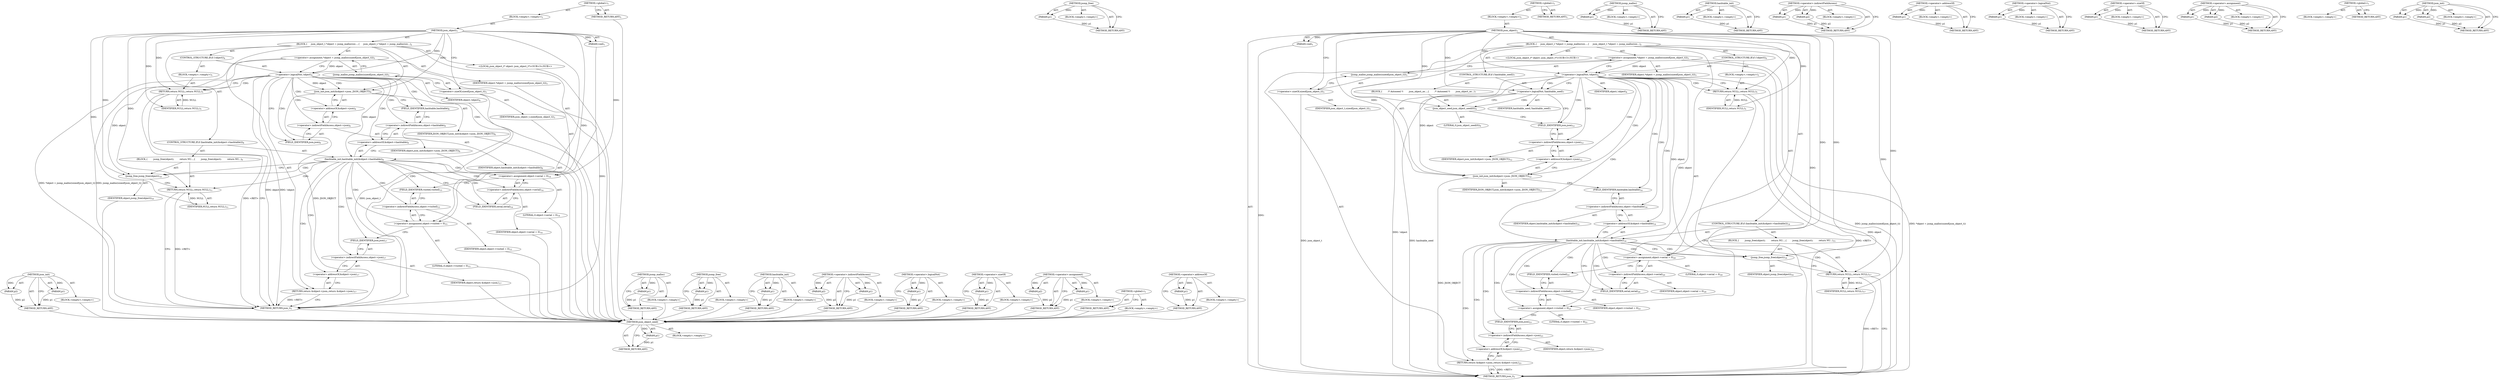 digraph "json_init" {
vulnerable_95 [label=<(METHOD,json_init)>];
vulnerable_96 [label=<(PARAM,p1)>];
vulnerable_97 [label=<(PARAM,p2)>];
vulnerable_98 [label=<(BLOCK,&lt;empty&gt;,&lt;empty&gt;)>];
vulnerable_99 [label=<(METHOD_RETURN,ANY)>];
vulnerable_6 [label=<(METHOD,&lt;global&gt;)<SUB>1</SUB>>];
vulnerable_7 [label=<(BLOCK,&lt;empty&gt;,&lt;empty&gt;)<SUB>1</SUB>>];
vulnerable_8 [label=<(METHOD,json_object)<SUB>1</SUB>>];
vulnerable_9 [label=<(PARAM,void)<SUB>1</SUB>>];
vulnerable_10 [label=<(BLOCK,{
     json_object_t *object = jsonp_malloc(siz...,{
     json_object_t *object = jsonp_malloc(siz...)<SUB>2</SUB>>];
vulnerable_11 [label="<(LOCAL,json_object_t* object: json_object_t*)<SUB>3</SUB>>"];
vulnerable_12 [label=<(&lt;operator&gt;.assignment,*object = jsonp_malloc(sizeof(json_object_t)))<SUB>3</SUB>>];
vulnerable_13 [label=<(IDENTIFIER,object,*object = jsonp_malloc(sizeof(json_object_t)))<SUB>3</SUB>>];
vulnerable_14 [label=<(jsonp_malloc,jsonp_malloc(sizeof(json_object_t)))<SUB>3</SUB>>];
vulnerable_15 [label=<(&lt;operator&gt;.sizeOf,sizeof(json_object_t))<SUB>3</SUB>>];
vulnerable_16 [label=<(IDENTIFIER,json_object_t,sizeof(json_object_t))<SUB>3</SUB>>];
vulnerable_17 [label=<(CONTROL_STRUCTURE,IF,if (!object))<SUB>4</SUB>>];
vulnerable_18 [label=<(&lt;operator&gt;.logicalNot,!object)<SUB>4</SUB>>];
vulnerable_19 [label=<(IDENTIFIER,object,!object)<SUB>4</SUB>>];
vulnerable_20 [label=<(BLOCK,&lt;empty&gt;,&lt;empty&gt;)<SUB>5</SUB>>];
vulnerable_21 [label=<(RETURN,return NULL;,return NULL;)<SUB>5</SUB>>];
vulnerable_22 [label=<(IDENTIFIER,NULL,return NULL;)<SUB>5</SUB>>];
vulnerable_23 [label=<(json_init,json_init(&amp;object-&gt;json, JSON_OBJECT))<SUB>6</SUB>>];
vulnerable_24 [label=<(&lt;operator&gt;.addressOf,&amp;object-&gt;json)<SUB>6</SUB>>];
vulnerable_25 [label=<(&lt;operator&gt;.indirectFieldAccess,object-&gt;json)<SUB>6</SUB>>];
vulnerable_26 [label=<(IDENTIFIER,object,json_init(&amp;object-&gt;json, JSON_OBJECT))<SUB>6</SUB>>];
vulnerable_27 [label=<(FIELD_IDENTIFIER,json,json)<SUB>6</SUB>>];
vulnerable_28 [label=<(IDENTIFIER,JSON_OBJECT,json_init(&amp;object-&gt;json, JSON_OBJECT))<SUB>6</SUB>>];
vulnerable_29 [label=<(CONTROL_STRUCTURE,IF,if (hashtable_init(&amp;object-&gt;hashtable)))<SUB>8</SUB>>];
vulnerable_30 [label=<(hashtable_init,hashtable_init(&amp;object-&gt;hashtable))<SUB>8</SUB>>];
vulnerable_31 [label=<(&lt;operator&gt;.addressOf,&amp;object-&gt;hashtable)<SUB>8</SUB>>];
vulnerable_32 [label=<(&lt;operator&gt;.indirectFieldAccess,object-&gt;hashtable)<SUB>8</SUB>>];
vulnerable_33 [label=<(IDENTIFIER,object,hashtable_init(&amp;object-&gt;hashtable))<SUB>8</SUB>>];
vulnerable_34 [label=<(FIELD_IDENTIFIER,hashtable,hashtable)<SUB>8</SUB>>];
vulnerable_35 [label=<(BLOCK,{
        jsonp_free(object);
        return NU...,{
        jsonp_free(object);
        return NU...)<SUB>9</SUB>>];
vulnerable_36 [label=<(jsonp_free,jsonp_free(object))<SUB>10</SUB>>];
vulnerable_37 [label=<(IDENTIFIER,object,jsonp_free(object))<SUB>10</SUB>>];
vulnerable_38 [label=<(RETURN,return NULL;,return NULL;)<SUB>11</SUB>>];
vulnerable_39 [label=<(IDENTIFIER,NULL,return NULL;)<SUB>11</SUB>>];
vulnerable_40 [label=<(&lt;operator&gt;.assignment,object-&gt;serial = 0)<SUB>14</SUB>>];
vulnerable_41 [label=<(&lt;operator&gt;.indirectFieldAccess,object-&gt;serial)<SUB>14</SUB>>];
vulnerable_42 [label=<(IDENTIFIER,object,object-&gt;serial = 0)<SUB>14</SUB>>];
vulnerable_43 [label=<(FIELD_IDENTIFIER,serial,serial)<SUB>14</SUB>>];
vulnerable_44 [label=<(LITERAL,0,object-&gt;serial = 0)<SUB>14</SUB>>];
vulnerable_45 [label=<(&lt;operator&gt;.assignment,object-&gt;visited = 0)<SUB>15</SUB>>];
vulnerable_46 [label=<(&lt;operator&gt;.indirectFieldAccess,object-&gt;visited)<SUB>15</SUB>>];
vulnerable_47 [label=<(IDENTIFIER,object,object-&gt;visited = 0)<SUB>15</SUB>>];
vulnerable_48 [label=<(FIELD_IDENTIFIER,visited,visited)<SUB>15</SUB>>];
vulnerable_49 [label=<(LITERAL,0,object-&gt;visited = 0)<SUB>15</SUB>>];
vulnerable_50 [label=<(RETURN,return &amp;object-&gt;json;,return &amp;object-&gt;json;)<SUB>17</SUB>>];
vulnerable_51 [label=<(&lt;operator&gt;.addressOf,&amp;object-&gt;json)<SUB>17</SUB>>];
vulnerable_52 [label=<(&lt;operator&gt;.indirectFieldAccess,object-&gt;json)<SUB>17</SUB>>];
vulnerable_53 [label=<(IDENTIFIER,object,return &amp;object-&gt;json;)<SUB>17</SUB>>];
vulnerable_54 [label=<(FIELD_IDENTIFIER,json,json)<SUB>17</SUB>>];
vulnerable_55 [label=<(METHOD_RETURN,json_t)<SUB>1</SUB>>];
vulnerable_57 [label=<(METHOD_RETURN,ANY)<SUB>1</SUB>>];
vulnerable_83 [label=<(METHOD,jsonp_malloc)>];
vulnerable_84 [label=<(PARAM,p1)>];
vulnerable_85 [label=<(BLOCK,&lt;empty&gt;,&lt;empty&gt;)>];
vulnerable_86 [label=<(METHOD_RETURN,ANY)>];
vulnerable_113 [label=<(METHOD,jsonp_free)>];
vulnerable_114 [label=<(PARAM,p1)>];
vulnerable_115 [label=<(BLOCK,&lt;empty&gt;,&lt;empty&gt;)>];
vulnerable_116 [label=<(METHOD_RETURN,ANY)>];
vulnerable_109 [label=<(METHOD,hashtable_init)>];
vulnerable_110 [label=<(PARAM,p1)>];
vulnerable_111 [label=<(BLOCK,&lt;empty&gt;,&lt;empty&gt;)>];
vulnerable_112 [label=<(METHOD_RETURN,ANY)>];
vulnerable_104 [label=<(METHOD,&lt;operator&gt;.indirectFieldAccess)>];
vulnerable_105 [label=<(PARAM,p1)>];
vulnerable_106 [label=<(PARAM,p2)>];
vulnerable_107 [label=<(BLOCK,&lt;empty&gt;,&lt;empty&gt;)>];
vulnerable_108 [label=<(METHOD_RETURN,ANY)>];
vulnerable_91 [label=<(METHOD,&lt;operator&gt;.logicalNot)>];
vulnerable_92 [label=<(PARAM,p1)>];
vulnerable_93 [label=<(BLOCK,&lt;empty&gt;,&lt;empty&gt;)>];
vulnerable_94 [label=<(METHOD_RETURN,ANY)>];
vulnerable_87 [label=<(METHOD,&lt;operator&gt;.sizeOf)>];
vulnerable_88 [label=<(PARAM,p1)>];
vulnerable_89 [label=<(BLOCK,&lt;empty&gt;,&lt;empty&gt;)>];
vulnerable_90 [label=<(METHOD_RETURN,ANY)>];
vulnerable_78 [label=<(METHOD,&lt;operator&gt;.assignment)>];
vulnerable_79 [label=<(PARAM,p1)>];
vulnerable_80 [label=<(PARAM,p2)>];
vulnerable_81 [label=<(BLOCK,&lt;empty&gt;,&lt;empty&gt;)>];
vulnerable_82 [label=<(METHOD_RETURN,ANY)>];
vulnerable_72 [label=<(METHOD,&lt;global&gt;)<SUB>1</SUB>>];
vulnerable_73 [label=<(BLOCK,&lt;empty&gt;,&lt;empty&gt;)>];
vulnerable_74 [label=<(METHOD_RETURN,ANY)>];
vulnerable_100 [label=<(METHOD,&lt;operator&gt;.addressOf)>];
vulnerable_101 [label=<(PARAM,p1)>];
vulnerable_102 [label=<(BLOCK,&lt;empty&gt;,&lt;empty&gt;)>];
vulnerable_103 [label=<(METHOD_RETURN,ANY)>];
fixed_101 [label=<(METHOD,json_object_seed)>];
fixed_102 [label=<(PARAM,p1)>];
fixed_103 [label=<(BLOCK,&lt;empty&gt;,&lt;empty&gt;)>];
fixed_104 [label=<(METHOD_RETURN,ANY)>];
fixed_123 [label=<(METHOD,jsonp_free)>];
fixed_124 [label=<(PARAM,p1)>];
fixed_125 [label=<(BLOCK,&lt;empty&gt;,&lt;empty&gt;)>];
fixed_126 [label=<(METHOD_RETURN,ANY)>];
fixed_6 [label=<(METHOD,&lt;global&gt;)<SUB>1</SUB>>];
fixed_7 [label=<(BLOCK,&lt;empty&gt;,&lt;empty&gt;)<SUB>1</SUB>>];
fixed_8 [label=<(METHOD,json_object)<SUB>1</SUB>>];
fixed_9 [label=<(PARAM,void)<SUB>1</SUB>>];
fixed_10 [label=<(BLOCK,{
     json_object_t *object = jsonp_malloc(siz...,{
     json_object_t *object = jsonp_malloc(siz...)<SUB>2</SUB>>];
fixed_11 [label="<(LOCAL,json_object_t* object: json_object_t*)<SUB>3</SUB>>"];
fixed_12 [label=<(&lt;operator&gt;.assignment,*object = jsonp_malloc(sizeof(json_object_t)))<SUB>3</SUB>>];
fixed_13 [label=<(IDENTIFIER,object,*object = jsonp_malloc(sizeof(json_object_t)))<SUB>3</SUB>>];
fixed_14 [label=<(jsonp_malloc,jsonp_malloc(sizeof(json_object_t)))<SUB>3</SUB>>];
fixed_15 [label=<(&lt;operator&gt;.sizeOf,sizeof(json_object_t))<SUB>3</SUB>>];
fixed_16 [label=<(IDENTIFIER,json_object_t,sizeof(json_object_t))<SUB>3</SUB>>];
fixed_17 [label=<(CONTROL_STRUCTURE,IF,if (!object))<SUB>4</SUB>>];
fixed_18 [label=<(&lt;operator&gt;.logicalNot,!object)<SUB>4</SUB>>];
fixed_19 [label=<(IDENTIFIER,object,!object)<SUB>4</SUB>>];
fixed_20 [label=<(BLOCK,&lt;empty&gt;,&lt;empty&gt;)<SUB>5</SUB>>];
fixed_21 [label=<(RETURN,return NULL;,return NULL;)<SUB>5</SUB>>];
fixed_22 [label=<(IDENTIFIER,NULL,return NULL;)<SUB>5</SUB>>];
fixed_23 [label=<(CONTROL_STRUCTURE,IF,if (!hashtable_seed))<SUB>7</SUB>>];
fixed_24 [label=<(&lt;operator&gt;.logicalNot,!hashtable_seed)<SUB>7</SUB>>];
fixed_25 [label=<(IDENTIFIER,hashtable_seed,!hashtable_seed)<SUB>7</SUB>>];
fixed_26 [label=<(BLOCK,{
        /* Autoseed */
        json_object_se...,{
        /* Autoseed */
        json_object_se...)<SUB>7</SUB>>];
fixed_27 [label=<(json_object_seed,json_object_seed(0))<SUB>9</SUB>>];
fixed_28 [label=<(LITERAL,0,json_object_seed(0))<SUB>9</SUB>>];
fixed_29 [label=<(json_init,json_init(&amp;object-&gt;json, JSON_OBJECT))<SUB>12</SUB>>];
fixed_30 [label=<(&lt;operator&gt;.addressOf,&amp;object-&gt;json)<SUB>12</SUB>>];
fixed_31 [label=<(&lt;operator&gt;.indirectFieldAccess,object-&gt;json)<SUB>12</SUB>>];
fixed_32 [label=<(IDENTIFIER,object,json_init(&amp;object-&gt;json, JSON_OBJECT))<SUB>12</SUB>>];
fixed_33 [label=<(FIELD_IDENTIFIER,json,json)<SUB>12</SUB>>];
fixed_34 [label=<(IDENTIFIER,JSON_OBJECT,json_init(&amp;object-&gt;json, JSON_OBJECT))<SUB>12</SUB>>];
fixed_35 [label=<(CONTROL_STRUCTURE,IF,if (hashtable_init(&amp;object-&gt;hashtable)))<SUB>14</SUB>>];
fixed_36 [label=<(hashtable_init,hashtable_init(&amp;object-&gt;hashtable))<SUB>14</SUB>>];
fixed_37 [label=<(&lt;operator&gt;.addressOf,&amp;object-&gt;hashtable)<SUB>14</SUB>>];
fixed_38 [label=<(&lt;operator&gt;.indirectFieldAccess,object-&gt;hashtable)<SUB>14</SUB>>];
fixed_39 [label=<(IDENTIFIER,object,hashtable_init(&amp;object-&gt;hashtable))<SUB>14</SUB>>];
fixed_40 [label=<(FIELD_IDENTIFIER,hashtable,hashtable)<SUB>14</SUB>>];
fixed_41 [label=<(BLOCK,{
        jsonp_free(object);
        return NU...,{
        jsonp_free(object);
        return NU...)<SUB>15</SUB>>];
fixed_42 [label=<(jsonp_free,jsonp_free(object))<SUB>16</SUB>>];
fixed_43 [label=<(IDENTIFIER,object,jsonp_free(object))<SUB>16</SUB>>];
fixed_44 [label=<(RETURN,return NULL;,return NULL;)<SUB>17</SUB>>];
fixed_45 [label=<(IDENTIFIER,NULL,return NULL;)<SUB>17</SUB>>];
fixed_46 [label=<(&lt;operator&gt;.assignment,object-&gt;serial = 0)<SUB>20</SUB>>];
fixed_47 [label=<(&lt;operator&gt;.indirectFieldAccess,object-&gt;serial)<SUB>20</SUB>>];
fixed_48 [label=<(IDENTIFIER,object,object-&gt;serial = 0)<SUB>20</SUB>>];
fixed_49 [label=<(FIELD_IDENTIFIER,serial,serial)<SUB>20</SUB>>];
fixed_50 [label=<(LITERAL,0,object-&gt;serial = 0)<SUB>20</SUB>>];
fixed_51 [label=<(&lt;operator&gt;.assignment,object-&gt;visited = 0)<SUB>21</SUB>>];
fixed_52 [label=<(&lt;operator&gt;.indirectFieldAccess,object-&gt;visited)<SUB>21</SUB>>];
fixed_53 [label=<(IDENTIFIER,object,object-&gt;visited = 0)<SUB>21</SUB>>];
fixed_54 [label=<(FIELD_IDENTIFIER,visited,visited)<SUB>21</SUB>>];
fixed_55 [label=<(LITERAL,0,object-&gt;visited = 0)<SUB>21</SUB>>];
fixed_56 [label=<(RETURN,return &amp;object-&gt;json;,return &amp;object-&gt;json;)<SUB>23</SUB>>];
fixed_57 [label=<(&lt;operator&gt;.addressOf,&amp;object-&gt;json)<SUB>23</SUB>>];
fixed_58 [label=<(&lt;operator&gt;.indirectFieldAccess,object-&gt;json)<SUB>23</SUB>>];
fixed_59 [label=<(IDENTIFIER,object,return &amp;object-&gt;json;)<SUB>23</SUB>>];
fixed_60 [label=<(FIELD_IDENTIFIER,json,json)<SUB>23</SUB>>];
fixed_61 [label=<(METHOD_RETURN,json_t)<SUB>1</SUB>>];
fixed_63 [label=<(METHOD_RETURN,ANY)<SUB>1</SUB>>];
fixed_89 [label=<(METHOD,jsonp_malloc)>];
fixed_90 [label=<(PARAM,p1)>];
fixed_91 [label=<(BLOCK,&lt;empty&gt;,&lt;empty&gt;)>];
fixed_92 [label=<(METHOD_RETURN,ANY)>];
fixed_119 [label=<(METHOD,hashtable_init)>];
fixed_120 [label=<(PARAM,p1)>];
fixed_121 [label=<(BLOCK,&lt;empty&gt;,&lt;empty&gt;)>];
fixed_122 [label=<(METHOD_RETURN,ANY)>];
fixed_114 [label=<(METHOD,&lt;operator&gt;.indirectFieldAccess)>];
fixed_115 [label=<(PARAM,p1)>];
fixed_116 [label=<(PARAM,p2)>];
fixed_117 [label=<(BLOCK,&lt;empty&gt;,&lt;empty&gt;)>];
fixed_118 [label=<(METHOD_RETURN,ANY)>];
fixed_110 [label=<(METHOD,&lt;operator&gt;.addressOf)>];
fixed_111 [label=<(PARAM,p1)>];
fixed_112 [label=<(BLOCK,&lt;empty&gt;,&lt;empty&gt;)>];
fixed_113 [label=<(METHOD_RETURN,ANY)>];
fixed_97 [label=<(METHOD,&lt;operator&gt;.logicalNot)>];
fixed_98 [label=<(PARAM,p1)>];
fixed_99 [label=<(BLOCK,&lt;empty&gt;,&lt;empty&gt;)>];
fixed_100 [label=<(METHOD_RETURN,ANY)>];
fixed_93 [label=<(METHOD,&lt;operator&gt;.sizeOf)>];
fixed_94 [label=<(PARAM,p1)>];
fixed_95 [label=<(BLOCK,&lt;empty&gt;,&lt;empty&gt;)>];
fixed_96 [label=<(METHOD_RETURN,ANY)>];
fixed_84 [label=<(METHOD,&lt;operator&gt;.assignment)>];
fixed_85 [label=<(PARAM,p1)>];
fixed_86 [label=<(PARAM,p2)>];
fixed_87 [label=<(BLOCK,&lt;empty&gt;,&lt;empty&gt;)>];
fixed_88 [label=<(METHOD_RETURN,ANY)>];
fixed_78 [label=<(METHOD,&lt;global&gt;)<SUB>1</SUB>>];
fixed_79 [label=<(BLOCK,&lt;empty&gt;,&lt;empty&gt;)>];
fixed_80 [label=<(METHOD_RETURN,ANY)>];
fixed_105 [label=<(METHOD,json_init)>];
fixed_106 [label=<(PARAM,p1)>];
fixed_107 [label=<(PARAM,p2)>];
fixed_108 [label=<(BLOCK,&lt;empty&gt;,&lt;empty&gt;)>];
fixed_109 [label=<(METHOD_RETURN,ANY)>];
vulnerable_95 -> vulnerable_96  [key=0, label="AST: "];
vulnerable_95 -> vulnerable_96  [key=1, label="DDG: "];
vulnerable_95 -> vulnerable_98  [key=0, label="AST: "];
vulnerable_95 -> vulnerable_97  [key=0, label="AST: "];
vulnerable_95 -> vulnerable_97  [key=1, label="DDG: "];
vulnerable_95 -> vulnerable_99  [key=0, label="AST: "];
vulnerable_95 -> vulnerable_99  [key=1, label="CFG: "];
vulnerable_96 -> vulnerable_99  [key=0, label="DDG: p1"];
vulnerable_97 -> vulnerable_99  [key=0, label="DDG: p2"];
vulnerable_98 -> fixed_101  [key=0];
vulnerable_99 -> fixed_101  [key=0];
vulnerable_6 -> vulnerable_7  [key=0, label="AST: "];
vulnerable_6 -> vulnerable_57  [key=0, label="AST: "];
vulnerable_6 -> vulnerable_57  [key=1, label="CFG: "];
vulnerable_7 -> vulnerable_8  [key=0, label="AST: "];
vulnerable_8 -> vulnerable_9  [key=0, label="AST: "];
vulnerable_8 -> vulnerable_9  [key=1, label="DDG: "];
vulnerable_8 -> vulnerable_10  [key=0, label="AST: "];
vulnerable_8 -> vulnerable_55  [key=0, label="AST: "];
vulnerable_8 -> vulnerable_15  [key=0, label="CFG: "];
vulnerable_8 -> vulnerable_40  [key=0, label="DDG: "];
vulnerable_8 -> vulnerable_45  [key=0, label="DDG: "];
vulnerable_8 -> vulnerable_23  [key=0, label="DDG: "];
vulnerable_8 -> vulnerable_18  [key=0, label="DDG: "];
vulnerable_8 -> vulnerable_21  [key=0, label="DDG: "];
vulnerable_8 -> vulnerable_38  [key=0, label="DDG: "];
vulnerable_8 -> vulnerable_22  [key=0, label="DDG: "];
vulnerable_8 -> vulnerable_36  [key=0, label="DDG: "];
vulnerable_8 -> vulnerable_39  [key=0, label="DDG: "];
vulnerable_9 -> vulnerable_55  [key=0, label="DDG: "];
vulnerable_10 -> vulnerable_11  [key=0, label="AST: "];
vulnerable_10 -> vulnerable_12  [key=0, label="AST: "];
vulnerable_10 -> vulnerable_17  [key=0, label="AST: "];
vulnerable_10 -> vulnerable_23  [key=0, label="AST: "];
vulnerable_10 -> vulnerable_29  [key=0, label="AST: "];
vulnerable_10 -> vulnerable_40  [key=0, label="AST: "];
vulnerable_10 -> vulnerable_45  [key=0, label="AST: "];
vulnerable_10 -> vulnerable_50  [key=0, label="AST: "];
vulnerable_11 -> fixed_101  [key=0];
vulnerable_12 -> vulnerable_13  [key=0, label="AST: "];
vulnerable_12 -> vulnerable_14  [key=0, label="AST: "];
vulnerable_12 -> vulnerable_18  [key=0, label="CFG: "];
vulnerable_12 -> vulnerable_18  [key=1, label="DDG: object"];
vulnerable_12 -> vulnerable_55  [key=0, label="DDG: jsonp_malloc(sizeof(json_object_t))"];
vulnerable_12 -> vulnerable_55  [key=1, label="DDG: *object = jsonp_malloc(sizeof(json_object_t))"];
vulnerable_13 -> fixed_101  [key=0];
vulnerable_14 -> vulnerable_15  [key=0, label="AST: "];
vulnerable_14 -> vulnerable_12  [key=0, label="CFG: "];
vulnerable_15 -> vulnerable_16  [key=0, label="AST: "];
vulnerable_15 -> vulnerable_14  [key=0, label="CFG: "];
vulnerable_15 -> vulnerable_55  [key=0, label="DDG: json_object_t"];
vulnerable_16 -> fixed_101  [key=0];
vulnerable_17 -> vulnerable_18  [key=0, label="AST: "];
vulnerable_17 -> vulnerable_20  [key=0, label="AST: "];
vulnerable_18 -> vulnerable_19  [key=0, label="AST: "];
vulnerable_18 -> vulnerable_21  [key=0, label="CFG: "];
vulnerable_18 -> vulnerable_21  [key=1, label="CDG: "];
vulnerable_18 -> vulnerable_27  [key=0, label="CFG: "];
vulnerable_18 -> vulnerable_27  [key=1, label="CDG: "];
vulnerable_18 -> vulnerable_55  [key=0, label="DDG: object"];
vulnerable_18 -> vulnerable_55  [key=1, label="DDG: !object"];
vulnerable_18 -> vulnerable_23  [key=0, label="DDG: object"];
vulnerable_18 -> vulnerable_23  [key=1, label="CDG: "];
vulnerable_18 -> vulnerable_30  [key=0, label="DDG: object"];
vulnerable_18 -> vulnerable_30  [key=1, label="CDG: "];
vulnerable_18 -> vulnerable_36  [key=0, label="DDG: object"];
vulnerable_18 -> vulnerable_24  [key=0, label="CDG: "];
vulnerable_18 -> vulnerable_34  [key=0, label="CDG: "];
vulnerable_18 -> vulnerable_32  [key=0, label="CDG: "];
vulnerable_18 -> vulnerable_25  [key=0, label="CDG: "];
vulnerable_18 -> vulnerable_31  [key=0, label="CDG: "];
vulnerable_19 -> fixed_101  [key=0];
vulnerable_20 -> vulnerable_21  [key=0, label="AST: "];
vulnerable_21 -> vulnerable_22  [key=0, label="AST: "];
vulnerable_21 -> vulnerable_55  [key=0, label="CFG: "];
vulnerable_21 -> vulnerable_55  [key=1, label="DDG: &lt;RET&gt;"];
vulnerable_22 -> vulnerable_21  [key=0, label="DDG: NULL"];
vulnerable_23 -> vulnerable_24  [key=0, label="AST: "];
vulnerable_23 -> vulnerable_28  [key=0, label="AST: "];
vulnerable_23 -> vulnerable_34  [key=0, label="CFG: "];
vulnerable_23 -> vulnerable_55  [key=0, label="DDG: JSON_OBJECT"];
vulnerable_24 -> vulnerable_25  [key=0, label="AST: "];
vulnerable_24 -> vulnerable_23  [key=0, label="CFG: "];
vulnerable_25 -> vulnerable_26  [key=0, label="AST: "];
vulnerable_25 -> vulnerable_27  [key=0, label="AST: "];
vulnerable_25 -> vulnerable_24  [key=0, label="CFG: "];
vulnerable_26 -> fixed_101  [key=0];
vulnerable_27 -> vulnerable_25  [key=0, label="CFG: "];
vulnerable_28 -> fixed_101  [key=0];
vulnerable_29 -> vulnerable_30  [key=0, label="AST: "];
vulnerable_29 -> vulnerable_35  [key=0, label="AST: "];
vulnerable_30 -> vulnerable_31  [key=0, label="AST: "];
vulnerable_30 -> vulnerable_36  [key=0, label="CFG: "];
vulnerable_30 -> vulnerable_36  [key=1, label="CDG: "];
vulnerable_30 -> vulnerable_43  [key=0, label="CFG: "];
vulnerable_30 -> vulnerable_43  [key=1, label="CDG: "];
vulnerable_30 -> vulnerable_48  [key=0, label="CDG: "];
vulnerable_30 -> vulnerable_51  [key=0, label="CDG: "];
vulnerable_30 -> vulnerable_52  [key=0, label="CDG: "];
vulnerable_30 -> vulnerable_46  [key=0, label="CDG: "];
vulnerable_30 -> vulnerable_38  [key=0, label="CDG: "];
vulnerable_30 -> vulnerable_41  [key=0, label="CDG: "];
vulnerable_30 -> vulnerable_45  [key=0, label="CDG: "];
vulnerable_30 -> vulnerable_40  [key=0, label="CDG: "];
vulnerable_30 -> vulnerable_50  [key=0, label="CDG: "];
vulnerable_30 -> vulnerable_54  [key=0, label="CDG: "];
vulnerable_31 -> vulnerable_32  [key=0, label="AST: "];
vulnerable_31 -> vulnerable_30  [key=0, label="CFG: "];
vulnerable_32 -> vulnerable_33  [key=0, label="AST: "];
vulnerable_32 -> vulnerable_34  [key=0, label="AST: "];
vulnerable_32 -> vulnerable_31  [key=0, label="CFG: "];
vulnerable_33 -> fixed_101  [key=0];
vulnerable_34 -> vulnerable_32  [key=0, label="CFG: "];
vulnerable_35 -> vulnerable_36  [key=0, label="AST: "];
vulnerable_35 -> vulnerable_38  [key=0, label="AST: "];
vulnerable_36 -> vulnerable_37  [key=0, label="AST: "];
vulnerable_36 -> vulnerable_38  [key=0, label="CFG: "];
vulnerable_37 -> fixed_101  [key=0];
vulnerable_38 -> vulnerable_39  [key=0, label="AST: "];
vulnerable_38 -> vulnerable_55  [key=0, label="CFG: "];
vulnerable_38 -> vulnerable_55  [key=1, label="DDG: &lt;RET&gt;"];
vulnerable_39 -> vulnerable_38  [key=0, label="DDG: NULL"];
vulnerable_40 -> vulnerable_41  [key=0, label="AST: "];
vulnerable_40 -> vulnerable_44  [key=0, label="AST: "];
vulnerable_40 -> vulnerable_48  [key=0, label="CFG: "];
vulnerable_41 -> vulnerable_42  [key=0, label="AST: "];
vulnerable_41 -> vulnerable_43  [key=0, label="AST: "];
vulnerable_41 -> vulnerable_40  [key=0, label="CFG: "];
vulnerable_42 -> fixed_101  [key=0];
vulnerable_43 -> vulnerable_41  [key=0, label="CFG: "];
vulnerable_44 -> fixed_101  [key=0];
vulnerable_45 -> vulnerable_46  [key=0, label="AST: "];
vulnerable_45 -> vulnerable_49  [key=0, label="AST: "];
vulnerable_45 -> vulnerable_54  [key=0, label="CFG: "];
vulnerable_46 -> vulnerable_47  [key=0, label="AST: "];
vulnerable_46 -> vulnerable_48  [key=0, label="AST: "];
vulnerable_46 -> vulnerable_45  [key=0, label="CFG: "];
vulnerable_47 -> fixed_101  [key=0];
vulnerable_48 -> vulnerable_46  [key=0, label="CFG: "];
vulnerable_49 -> fixed_101  [key=0];
vulnerable_50 -> vulnerable_51  [key=0, label="AST: "];
vulnerable_50 -> vulnerable_55  [key=0, label="CFG: "];
vulnerable_50 -> vulnerable_55  [key=1, label="DDG: &lt;RET&gt;"];
vulnerable_51 -> vulnerable_52  [key=0, label="AST: "];
vulnerable_51 -> vulnerable_50  [key=0, label="CFG: "];
vulnerable_52 -> vulnerable_53  [key=0, label="AST: "];
vulnerable_52 -> vulnerable_54  [key=0, label="AST: "];
vulnerable_52 -> vulnerable_51  [key=0, label="CFG: "];
vulnerable_53 -> fixed_101  [key=0];
vulnerable_54 -> vulnerable_52  [key=0, label="CFG: "];
vulnerable_55 -> fixed_101  [key=0];
vulnerable_57 -> fixed_101  [key=0];
vulnerable_83 -> vulnerable_84  [key=0, label="AST: "];
vulnerable_83 -> vulnerable_84  [key=1, label="DDG: "];
vulnerable_83 -> vulnerable_85  [key=0, label="AST: "];
vulnerable_83 -> vulnerable_86  [key=0, label="AST: "];
vulnerable_83 -> vulnerable_86  [key=1, label="CFG: "];
vulnerable_84 -> vulnerable_86  [key=0, label="DDG: p1"];
vulnerable_85 -> fixed_101  [key=0];
vulnerable_86 -> fixed_101  [key=0];
vulnerable_113 -> vulnerable_114  [key=0, label="AST: "];
vulnerable_113 -> vulnerable_114  [key=1, label="DDG: "];
vulnerable_113 -> vulnerable_115  [key=0, label="AST: "];
vulnerable_113 -> vulnerable_116  [key=0, label="AST: "];
vulnerable_113 -> vulnerable_116  [key=1, label="CFG: "];
vulnerable_114 -> vulnerable_116  [key=0, label="DDG: p1"];
vulnerable_115 -> fixed_101  [key=0];
vulnerable_116 -> fixed_101  [key=0];
vulnerable_109 -> vulnerable_110  [key=0, label="AST: "];
vulnerable_109 -> vulnerable_110  [key=1, label="DDG: "];
vulnerable_109 -> vulnerable_111  [key=0, label="AST: "];
vulnerable_109 -> vulnerable_112  [key=0, label="AST: "];
vulnerable_109 -> vulnerable_112  [key=1, label="CFG: "];
vulnerable_110 -> vulnerable_112  [key=0, label="DDG: p1"];
vulnerable_111 -> fixed_101  [key=0];
vulnerable_112 -> fixed_101  [key=0];
vulnerable_104 -> vulnerable_105  [key=0, label="AST: "];
vulnerable_104 -> vulnerable_105  [key=1, label="DDG: "];
vulnerable_104 -> vulnerable_107  [key=0, label="AST: "];
vulnerable_104 -> vulnerable_106  [key=0, label="AST: "];
vulnerable_104 -> vulnerable_106  [key=1, label="DDG: "];
vulnerable_104 -> vulnerable_108  [key=0, label="AST: "];
vulnerable_104 -> vulnerable_108  [key=1, label="CFG: "];
vulnerable_105 -> vulnerable_108  [key=0, label="DDG: p1"];
vulnerable_106 -> vulnerable_108  [key=0, label="DDG: p2"];
vulnerable_107 -> fixed_101  [key=0];
vulnerable_108 -> fixed_101  [key=0];
vulnerable_91 -> vulnerable_92  [key=0, label="AST: "];
vulnerable_91 -> vulnerable_92  [key=1, label="DDG: "];
vulnerable_91 -> vulnerable_93  [key=0, label="AST: "];
vulnerable_91 -> vulnerable_94  [key=0, label="AST: "];
vulnerable_91 -> vulnerable_94  [key=1, label="CFG: "];
vulnerable_92 -> vulnerable_94  [key=0, label="DDG: p1"];
vulnerable_93 -> fixed_101  [key=0];
vulnerable_94 -> fixed_101  [key=0];
vulnerable_87 -> vulnerable_88  [key=0, label="AST: "];
vulnerable_87 -> vulnerable_88  [key=1, label="DDG: "];
vulnerable_87 -> vulnerable_89  [key=0, label="AST: "];
vulnerable_87 -> vulnerable_90  [key=0, label="AST: "];
vulnerable_87 -> vulnerable_90  [key=1, label="CFG: "];
vulnerable_88 -> vulnerable_90  [key=0, label="DDG: p1"];
vulnerable_89 -> fixed_101  [key=0];
vulnerable_90 -> fixed_101  [key=0];
vulnerable_78 -> vulnerable_79  [key=0, label="AST: "];
vulnerable_78 -> vulnerable_79  [key=1, label="DDG: "];
vulnerable_78 -> vulnerable_81  [key=0, label="AST: "];
vulnerable_78 -> vulnerable_80  [key=0, label="AST: "];
vulnerable_78 -> vulnerable_80  [key=1, label="DDG: "];
vulnerable_78 -> vulnerable_82  [key=0, label="AST: "];
vulnerable_78 -> vulnerable_82  [key=1, label="CFG: "];
vulnerable_79 -> vulnerable_82  [key=0, label="DDG: p1"];
vulnerable_80 -> vulnerable_82  [key=0, label="DDG: p2"];
vulnerable_81 -> fixed_101  [key=0];
vulnerable_82 -> fixed_101  [key=0];
vulnerable_72 -> vulnerable_73  [key=0, label="AST: "];
vulnerable_72 -> vulnerable_74  [key=0, label="AST: "];
vulnerable_72 -> vulnerable_74  [key=1, label="CFG: "];
vulnerable_73 -> fixed_101  [key=0];
vulnerable_74 -> fixed_101  [key=0];
vulnerable_100 -> vulnerable_101  [key=0, label="AST: "];
vulnerable_100 -> vulnerable_101  [key=1, label="DDG: "];
vulnerable_100 -> vulnerable_102  [key=0, label="AST: "];
vulnerable_100 -> vulnerable_103  [key=0, label="AST: "];
vulnerable_100 -> vulnerable_103  [key=1, label="CFG: "];
vulnerable_101 -> vulnerable_103  [key=0, label="DDG: p1"];
vulnerable_102 -> fixed_101  [key=0];
vulnerable_103 -> fixed_101  [key=0];
fixed_101 -> fixed_102  [key=0, label="AST: "];
fixed_101 -> fixed_102  [key=1, label="DDG: "];
fixed_101 -> fixed_103  [key=0, label="AST: "];
fixed_101 -> fixed_104  [key=0, label="AST: "];
fixed_101 -> fixed_104  [key=1, label="CFG: "];
fixed_102 -> fixed_104  [key=0, label="DDG: p1"];
fixed_123 -> fixed_124  [key=0, label="AST: "];
fixed_123 -> fixed_124  [key=1, label="DDG: "];
fixed_123 -> fixed_125  [key=0, label="AST: "];
fixed_123 -> fixed_126  [key=0, label="AST: "];
fixed_123 -> fixed_126  [key=1, label="CFG: "];
fixed_124 -> fixed_126  [key=0, label="DDG: p1"];
fixed_6 -> fixed_7  [key=0, label="AST: "];
fixed_6 -> fixed_63  [key=0, label="AST: "];
fixed_6 -> fixed_63  [key=1, label="CFG: "];
fixed_7 -> fixed_8  [key=0, label="AST: "];
fixed_8 -> fixed_9  [key=0, label="AST: "];
fixed_8 -> fixed_9  [key=1, label="DDG: "];
fixed_8 -> fixed_10  [key=0, label="AST: "];
fixed_8 -> fixed_61  [key=0, label="AST: "];
fixed_8 -> fixed_15  [key=0, label="CFG: "];
fixed_8 -> fixed_46  [key=0, label="DDG: "];
fixed_8 -> fixed_51  [key=0, label="DDG: "];
fixed_8 -> fixed_29  [key=0, label="DDG: "];
fixed_8 -> fixed_18  [key=0, label="DDG: "];
fixed_8 -> fixed_21  [key=0, label="DDG: "];
fixed_8 -> fixed_24  [key=0, label="DDG: "];
fixed_8 -> fixed_44  [key=0, label="DDG: "];
fixed_8 -> fixed_22  [key=0, label="DDG: "];
fixed_8 -> fixed_27  [key=0, label="DDG: "];
fixed_8 -> fixed_42  [key=0, label="DDG: "];
fixed_8 -> fixed_45  [key=0, label="DDG: "];
fixed_9 -> fixed_61  [key=0, label="DDG: "];
fixed_10 -> fixed_11  [key=0, label="AST: "];
fixed_10 -> fixed_12  [key=0, label="AST: "];
fixed_10 -> fixed_17  [key=0, label="AST: "];
fixed_10 -> fixed_23  [key=0, label="AST: "];
fixed_10 -> fixed_29  [key=0, label="AST: "];
fixed_10 -> fixed_35  [key=0, label="AST: "];
fixed_10 -> fixed_46  [key=0, label="AST: "];
fixed_10 -> fixed_51  [key=0, label="AST: "];
fixed_10 -> fixed_56  [key=0, label="AST: "];
fixed_12 -> fixed_13  [key=0, label="AST: "];
fixed_12 -> fixed_14  [key=0, label="AST: "];
fixed_12 -> fixed_18  [key=0, label="CFG: "];
fixed_12 -> fixed_18  [key=1, label="DDG: object"];
fixed_12 -> fixed_61  [key=0, label="DDG: jsonp_malloc(sizeof(json_object_t))"];
fixed_12 -> fixed_61  [key=1, label="DDG: *object = jsonp_malloc(sizeof(json_object_t))"];
fixed_14 -> fixed_15  [key=0, label="AST: "];
fixed_14 -> fixed_12  [key=0, label="CFG: "];
fixed_15 -> fixed_16  [key=0, label="AST: "];
fixed_15 -> fixed_14  [key=0, label="CFG: "];
fixed_15 -> fixed_61  [key=0, label="DDG: json_object_t"];
fixed_17 -> fixed_18  [key=0, label="AST: "];
fixed_17 -> fixed_20  [key=0, label="AST: "];
fixed_18 -> fixed_19  [key=0, label="AST: "];
fixed_18 -> fixed_21  [key=0, label="CFG: "];
fixed_18 -> fixed_21  [key=1, label="CDG: "];
fixed_18 -> fixed_24  [key=0, label="CFG: "];
fixed_18 -> fixed_24  [key=1, label="CDG: "];
fixed_18 -> fixed_61  [key=0, label="DDG: object"];
fixed_18 -> fixed_61  [key=1, label="DDG: !object"];
fixed_18 -> fixed_29  [key=0, label="DDG: object"];
fixed_18 -> fixed_29  [key=1, label="CDG: "];
fixed_18 -> fixed_36  [key=0, label="DDG: object"];
fixed_18 -> fixed_36  [key=1, label="CDG: "];
fixed_18 -> fixed_42  [key=0, label="DDG: object"];
fixed_18 -> fixed_30  [key=0, label="CDG: "];
fixed_18 -> fixed_33  [key=0, label="CDG: "];
fixed_18 -> fixed_37  [key=0, label="CDG: "];
fixed_18 -> fixed_38  [key=0, label="CDG: "];
fixed_18 -> fixed_40  [key=0, label="CDG: "];
fixed_18 -> fixed_31  [key=0, label="CDG: "];
fixed_20 -> fixed_21  [key=0, label="AST: "];
fixed_21 -> fixed_22  [key=0, label="AST: "];
fixed_21 -> fixed_61  [key=0, label="CFG: "];
fixed_21 -> fixed_61  [key=1, label="DDG: &lt;RET&gt;"];
fixed_22 -> fixed_21  [key=0, label="DDG: NULL"];
fixed_23 -> fixed_24  [key=0, label="AST: "];
fixed_23 -> fixed_26  [key=0, label="AST: "];
fixed_24 -> fixed_25  [key=0, label="AST: "];
fixed_24 -> fixed_27  [key=0, label="CFG: "];
fixed_24 -> fixed_27  [key=1, label="CDG: "];
fixed_24 -> fixed_33  [key=0, label="CFG: "];
fixed_24 -> fixed_61  [key=0, label="DDG: hashtable_seed"];
fixed_26 -> fixed_27  [key=0, label="AST: "];
fixed_27 -> fixed_28  [key=0, label="AST: "];
fixed_27 -> fixed_33  [key=0, label="CFG: "];
fixed_29 -> fixed_30  [key=0, label="AST: "];
fixed_29 -> fixed_34  [key=0, label="AST: "];
fixed_29 -> fixed_40  [key=0, label="CFG: "];
fixed_29 -> fixed_61  [key=0, label="DDG: JSON_OBJECT"];
fixed_30 -> fixed_31  [key=0, label="AST: "];
fixed_30 -> fixed_29  [key=0, label="CFG: "];
fixed_31 -> fixed_32  [key=0, label="AST: "];
fixed_31 -> fixed_33  [key=0, label="AST: "];
fixed_31 -> fixed_30  [key=0, label="CFG: "];
fixed_33 -> fixed_31  [key=0, label="CFG: "];
fixed_35 -> fixed_36  [key=0, label="AST: "];
fixed_35 -> fixed_41  [key=0, label="AST: "];
fixed_36 -> fixed_37  [key=0, label="AST: "];
fixed_36 -> fixed_42  [key=0, label="CFG: "];
fixed_36 -> fixed_42  [key=1, label="CDG: "];
fixed_36 -> fixed_49  [key=0, label="CFG: "];
fixed_36 -> fixed_49  [key=1, label="CDG: "];
fixed_36 -> fixed_47  [key=0, label="CDG: "];
fixed_36 -> fixed_58  [key=0, label="CDG: "];
fixed_36 -> fixed_60  [key=0, label="CDG: "];
fixed_36 -> fixed_51  [key=0, label="CDG: "];
fixed_36 -> fixed_57  [key=0, label="CDG: "];
fixed_36 -> fixed_52  [key=0, label="CDG: "];
fixed_36 -> fixed_46  [key=0, label="CDG: "];
fixed_36 -> fixed_56  [key=0, label="CDG: "];
fixed_36 -> fixed_44  [key=0, label="CDG: "];
fixed_36 -> fixed_54  [key=0, label="CDG: "];
fixed_37 -> fixed_38  [key=0, label="AST: "];
fixed_37 -> fixed_36  [key=0, label="CFG: "];
fixed_38 -> fixed_39  [key=0, label="AST: "];
fixed_38 -> fixed_40  [key=0, label="AST: "];
fixed_38 -> fixed_37  [key=0, label="CFG: "];
fixed_40 -> fixed_38  [key=0, label="CFG: "];
fixed_41 -> fixed_42  [key=0, label="AST: "];
fixed_41 -> fixed_44  [key=0, label="AST: "];
fixed_42 -> fixed_43  [key=0, label="AST: "];
fixed_42 -> fixed_44  [key=0, label="CFG: "];
fixed_44 -> fixed_45  [key=0, label="AST: "];
fixed_44 -> fixed_61  [key=0, label="CFG: "];
fixed_44 -> fixed_61  [key=1, label="DDG: &lt;RET&gt;"];
fixed_45 -> fixed_44  [key=0, label="DDG: NULL"];
fixed_46 -> fixed_47  [key=0, label="AST: "];
fixed_46 -> fixed_50  [key=0, label="AST: "];
fixed_46 -> fixed_54  [key=0, label="CFG: "];
fixed_47 -> fixed_48  [key=0, label="AST: "];
fixed_47 -> fixed_49  [key=0, label="AST: "];
fixed_47 -> fixed_46  [key=0, label="CFG: "];
fixed_49 -> fixed_47  [key=0, label="CFG: "];
fixed_51 -> fixed_52  [key=0, label="AST: "];
fixed_51 -> fixed_55  [key=0, label="AST: "];
fixed_51 -> fixed_60  [key=0, label="CFG: "];
fixed_52 -> fixed_53  [key=0, label="AST: "];
fixed_52 -> fixed_54  [key=0, label="AST: "];
fixed_52 -> fixed_51  [key=0, label="CFG: "];
fixed_54 -> fixed_52  [key=0, label="CFG: "];
fixed_56 -> fixed_57  [key=0, label="AST: "];
fixed_56 -> fixed_61  [key=0, label="CFG: "];
fixed_56 -> fixed_61  [key=1, label="DDG: &lt;RET&gt;"];
fixed_57 -> fixed_58  [key=0, label="AST: "];
fixed_57 -> fixed_56  [key=0, label="CFG: "];
fixed_58 -> fixed_59  [key=0, label="AST: "];
fixed_58 -> fixed_60  [key=0, label="AST: "];
fixed_58 -> fixed_57  [key=0, label="CFG: "];
fixed_60 -> fixed_58  [key=0, label="CFG: "];
fixed_89 -> fixed_90  [key=0, label="AST: "];
fixed_89 -> fixed_90  [key=1, label="DDG: "];
fixed_89 -> fixed_91  [key=0, label="AST: "];
fixed_89 -> fixed_92  [key=0, label="AST: "];
fixed_89 -> fixed_92  [key=1, label="CFG: "];
fixed_90 -> fixed_92  [key=0, label="DDG: p1"];
fixed_119 -> fixed_120  [key=0, label="AST: "];
fixed_119 -> fixed_120  [key=1, label="DDG: "];
fixed_119 -> fixed_121  [key=0, label="AST: "];
fixed_119 -> fixed_122  [key=0, label="AST: "];
fixed_119 -> fixed_122  [key=1, label="CFG: "];
fixed_120 -> fixed_122  [key=0, label="DDG: p1"];
fixed_114 -> fixed_115  [key=0, label="AST: "];
fixed_114 -> fixed_115  [key=1, label="DDG: "];
fixed_114 -> fixed_117  [key=0, label="AST: "];
fixed_114 -> fixed_116  [key=0, label="AST: "];
fixed_114 -> fixed_116  [key=1, label="DDG: "];
fixed_114 -> fixed_118  [key=0, label="AST: "];
fixed_114 -> fixed_118  [key=1, label="CFG: "];
fixed_115 -> fixed_118  [key=0, label="DDG: p1"];
fixed_116 -> fixed_118  [key=0, label="DDG: p2"];
fixed_110 -> fixed_111  [key=0, label="AST: "];
fixed_110 -> fixed_111  [key=1, label="DDG: "];
fixed_110 -> fixed_112  [key=0, label="AST: "];
fixed_110 -> fixed_113  [key=0, label="AST: "];
fixed_110 -> fixed_113  [key=1, label="CFG: "];
fixed_111 -> fixed_113  [key=0, label="DDG: p1"];
fixed_97 -> fixed_98  [key=0, label="AST: "];
fixed_97 -> fixed_98  [key=1, label="DDG: "];
fixed_97 -> fixed_99  [key=0, label="AST: "];
fixed_97 -> fixed_100  [key=0, label="AST: "];
fixed_97 -> fixed_100  [key=1, label="CFG: "];
fixed_98 -> fixed_100  [key=0, label="DDG: p1"];
fixed_93 -> fixed_94  [key=0, label="AST: "];
fixed_93 -> fixed_94  [key=1, label="DDG: "];
fixed_93 -> fixed_95  [key=0, label="AST: "];
fixed_93 -> fixed_96  [key=0, label="AST: "];
fixed_93 -> fixed_96  [key=1, label="CFG: "];
fixed_94 -> fixed_96  [key=0, label="DDG: p1"];
fixed_84 -> fixed_85  [key=0, label="AST: "];
fixed_84 -> fixed_85  [key=1, label="DDG: "];
fixed_84 -> fixed_87  [key=0, label="AST: "];
fixed_84 -> fixed_86  [key=0, label="AST: "];
fixed_84 -> fixed_86  [key=1, label="DDG: "];
fixed_84 -> fixed_88  [key=0, label="AST: "];
fixed_84 -> fixed_88  [key=1, label="CFG: "];
fixed_85 -> fixed_88  [key=0, label="DDG: p1"];
fixed_86 -> fixed_88  [key=0, label="DDG: p2"];
fixed_78 -> fixed_79  [key=0, label="AST: "];
fixed_78 -> fixed_80  [key=0, label="AST: "];
fixed_78 -> fixed_80  [key=1, label="CFG: "];
fixed_105 -> fixed_106  [key=0, label="AST: "];
fixed_105 -> fixed_106  [key=1, label="DDG: "];
fixed_105 -> fixed_108  [key=0, label="AST: "];
fixed_105 -> fixed_107  [key=0, label="AST: "];
fixed_105 -> fixed_107  [key=1, label="DDG: "];
fixed_105 -> fixed_109  [key=0, label="AST: "];
fixed_105 -> fixed_109  [key=1, label="CFG: "];
fixed_106 -> fixed_109  [key=0, label="DDG: p1"];
fixed_107 -> fixed_109  [key=0, label="DDG: p2"];
}
